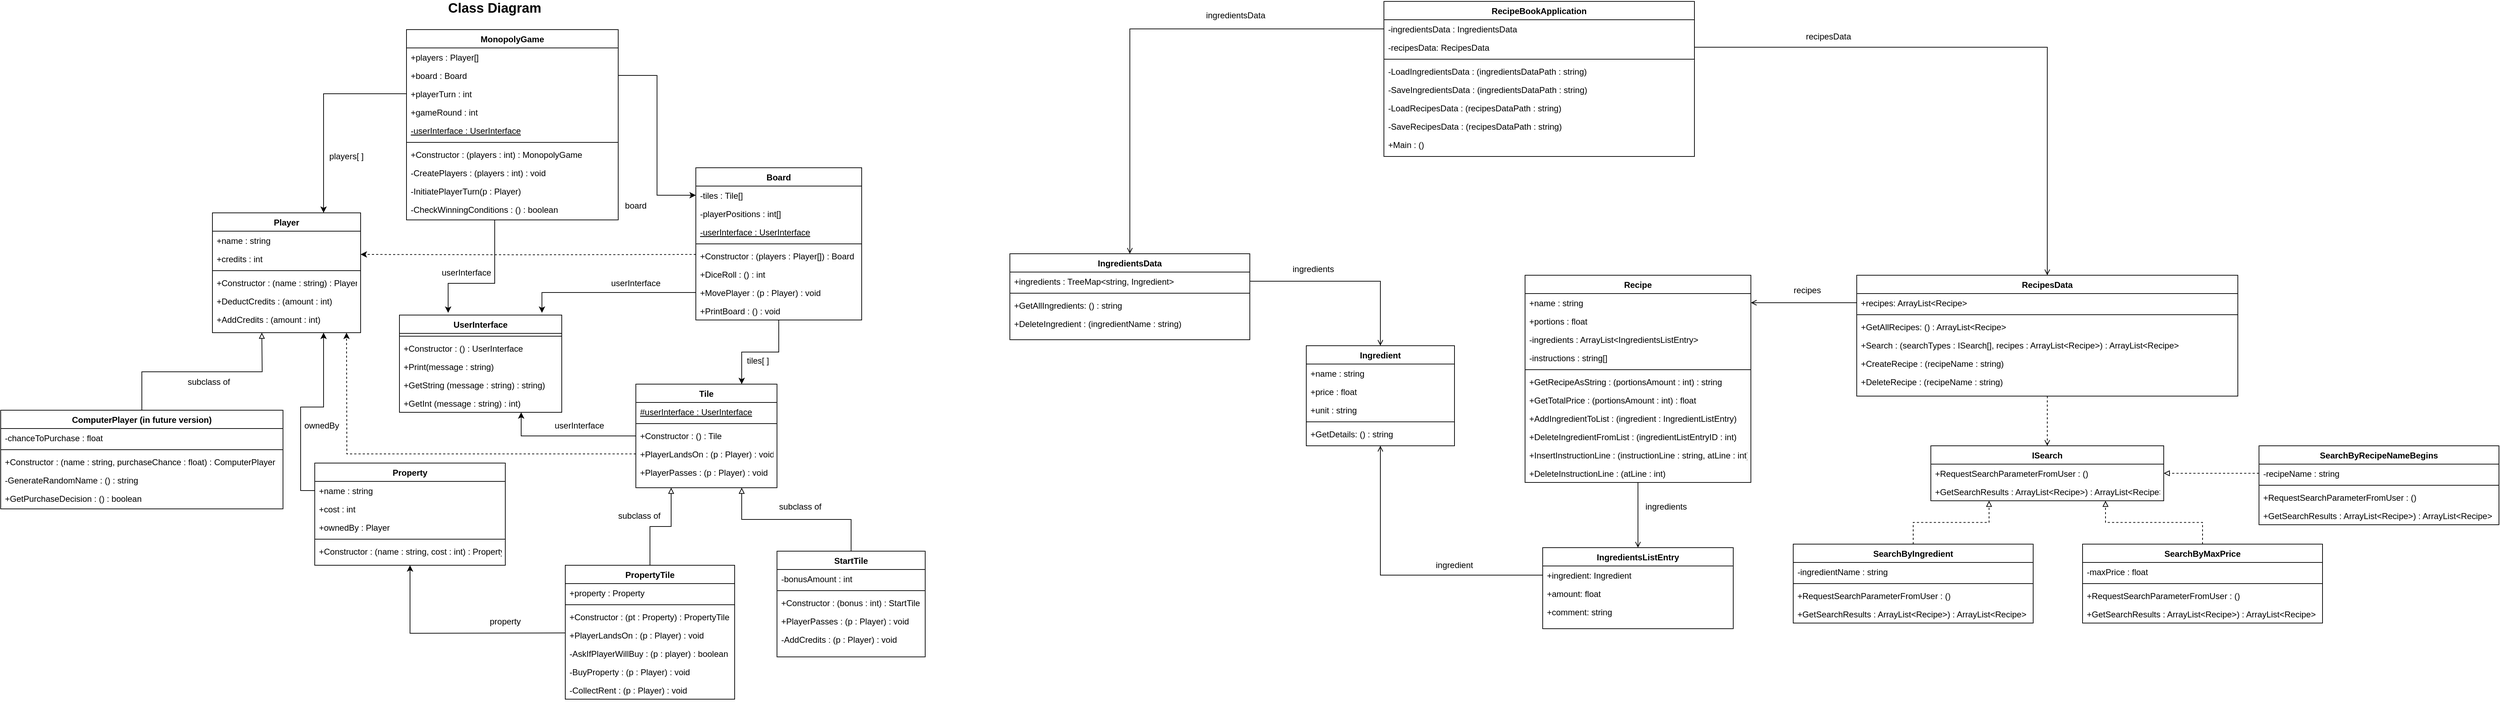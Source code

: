 <mxfile version="13.7.9" type="device"><diagram id="C5RBs43oDa-KdzZeNtuy" name="Page-1"><mxGraphModel dx="1673" dy="967" grid="1" gridSize="10" guides="1" tooltips="1" connect="1" arrows="1" fold="1" page="1" pageScale="1" pageWidth="827" pageHeight="1169" math="0" shadow="0"><root><mxCell id="WIyWlLk6GJQsqaUBKTNV-0"/><mxCell id="WIyWlLk6GJQsqaUBKTNV-1" parent="WIyWlLk6GJQsqaUBKTNV-0"/><mxCell id="QnChf_az9vpmHC_siIS5-68" style="edgeStyle=orthogonalEdgeStyle;rounded=0;orthogonalLoop=1;jettySize=auto;html=1;exitX=0.5;exitY=0;exitDx=0;exitDy=0;entryX=0.25;entryY=1;entryDx=0;entryDy=0;endArrow=block;endFill=0;" parent="WIyWlLk6GJQsqaUBKTNV-1" source="QnChf_az9vpmHC_siIS5-34" target="QnChf_az9vpmHC_siIS5-22" edge="1"><mxGeometry relative="1" as="geometry"/></mxCell><mxCell id="QnChf_az9vpmHC_siIS5-69" style="edgeStyle=orthogonalEdgeStyle;rounded=0;orthogonalLoop=1;jettySize=auto;html=1;exitX=0.5;exitY=0;exitDx=0;exitDy=0;entryX=0.75;entryY=1;entryDx=0;entryDy=0;endArrow=block;endFill=0;" parent="WIyWlLk6GJQsqaUBKTNV-1" source="QnChf_az9vpmHC_siIS5-28" target="QnChf_az9vpmHC_siIS5-22" edge="1"><mxGeometry relative="1" as="geometry"/></mxCell><mxCell id="QnChf_az9vpmHC_siIS5-62" style="edgeStyle=orthogonalEdgeStyle;rounded=0;orthogonalLoop=1;jettySize=auto;html=1;entryX=0.5;entryY=1;entryDx=0;entryDy=0;" parent="WIyWlLk6GJQsqaUBKTNV-1" target="QnChf_az9vpmHC_siIS5-54" edge="1"><mxGeometry relative="1" as="geometry"><mxPoint x="930" y="662" as="targetPoint"/><mxPoint x="970" y="956" as="sourcePoint"/></mxGeometry></mxCell><mxCell id="QnChf_az9vpmHC_siIS5-65" style="edgeStyle=orthogonalEdgeStyle;rounded=0;orthogonalLoop=1;jettySize=auto;html=1;exitX=1;exitY=0.5;exitDx=0;exitDy=0;entryX=0;entryY=0.5;entryDx=0;entryDy=0;" parent="WIyWlLk6GJQsqaUBKTNV-1" source="QnChf_az9vpmHC_siIS5-6" target="QnChf_az9vpmHC_siIS5-17" edge="1"><mxGeometry relative="1" as="geometry"/></mxCell><mxCell id="QnChf_az9vpmHC_siIS5-76" value="tiles[ ]" style="text;html=1;strokeColor=none;fillColor=none;align=center;verticalAlign=middle;whiteSpace=wrap;rounded=0;" parent="WIyWlLk6GJQsqaUBKTNV-1" vertex="1"><mxGeometry x="1222.5" y="560" width="40" height="20" as="geometry"/></mxCell><mxCell id="QnChf_az9vpmHC_siIS5-77" value="subclass of" style="text;html=1;strokeColor=none;fillColor=none;align=center;verticalAlign=middle;whiteSpace=wrap;rounded=0;" parent="WIyWlLk6GJQsqaUBKTNV-1" vertex="1"><mxGeometry x="1040" y="780" width="70" height="20" as="geometry"/></mxCell><mxCell id="QnChf_az9vpmHC_siIS5-78" value="subclass of" style="text;html=1;strokeColor=none;fillColor=none;align=center;verticalAlign=middle;whiteSpace=wrap;rounded=0;" parent="WIyWlLk6GJQsqaUBKTNV-1" vertex="1"><mxGeometry x="1262.5" y="767" width="80" height="20" as="geometry"/></mxCell><mxCell id="QnChf_az9vpmHC_siIS5-85" style="edgeStyle=orthogonalEdgeStyle;rounded=0;orthogonalLoop=1;jettySize=auto;html=1;exitX=0;exitY=0.5;exitDx=0;exitDy=0;entryX=0.75;entryY=1;entryDx=0;entryDy=0;" parent="WIyWlLk6GJQsqaUBKTNV-1" source="QnChf_az9vpmHC_siIS5-55" target="QnChf_az9vpmHC_siIS5-46" edge="1"><mxGeometry relative="1" as="geometry"/></mxCell><mxCell id="QnChf_az9vpmHC_siIS5-108" style="edgeStyle=orthogonalEdgeStyle;rounded=0;orthogonalLoop=1;jettySize=auto;html=1;exitX=0.5;exitY=1;exitDx=0;exitDy=0;entryX=0.3;entryY=-0.023;entryDx=0;entryDy=0;entryPerimeter=0;" parent="WIyWlLk6GJQsqaUBKTNV-1" source="QnChf_az9vpmHC_siIS5-4" target="QnChf_az9vpmHC_siIS5-94" edge="1"><mxGeometry relative="1" as="geometry"><Array as="points"><mxPoint x="870" y="460"/><mxPoint x="804" y="460"/></Array></mxGeometry></mxCell><mxCell id="QnChf_az9vpmHC_siIS5-103" style="edgeStyle=orthogonalEdgeStyle;rounded=0;orthogonalLoop=1;jettySize=auto;html=1;exitX=0;exitY=0.5;exitDx=0;exitDy=0;entryX=0.75;entryY=1;entryDx=0;entryDy=0;" parent="WIyWlLk6GJQsqaUBKTNV-1" source="QnChf_az9vpmHC_siIS5-22" target="QnChf_az9vpmHC_siIS5-94" edge="1"><mxGeometry relative="1" as="geometry"/></mxCell><mxCell id="QnChf_az9vpmHC_siIS5-88" value="userInterface" style="text;html=1;strokeColor=none;fillColor=none;align=center;verticalAlign=middle;whiteSpace=wrap;rounded=0;" parent="WIyWlLk6GJQsqaUBKTNV-1" vertex="1"><mxGeometry x="1050" y="450" width="40" height="20" as="geometry"/></mxCell><mxCell id="QnChf_az9vpmHC_siIS5-91" value="ownedBy" style="text;html=1;strokeColor=none;fillColor=none;align=center;verticalAlign=middle;whiteSpace=wrap;rounded=0;" parent="WIyWlLk6GJQsqaUBKTNV-1" vertex="1"><mxGeometry x="605" y="652" width="40" height="20" as="geometry"/></mxCell><mxCell id="QnChf_az9vpmHC_siIS5-92" value="property" style="text;html=1;strokeColor=none;fillColor=none;align=center;verticalAlign=middle;whiteSpace=wrap;rounded=0;" parent="WIyWlLk6GJQsqaUBKTNV-1" vertex="1"><mxGeometry x="865" y="930" width="40" height="20" as="geometry"/></mxCell><mxCell id="QnChf_az9vpmHC_siIS5-93" value="players[ ]" style="text;html=1;strokeColor=none;fillColor=none;align=center;verticalAlign=middle;whiteSpace=wrap;rounded=0;" parent="WIyWlLk6GJQsqaUBKTNV-1" vertex="1"><mxGeometry x="630" y="270" width="60" height="20" as="geometry"/></mxCell><mxCell id="QnChf_az9vpmHC_siIS5-106" value="userInterface" style="text;html=1;strokeColor=none;fillColor=none;align=center;verticalAlign=middle;whiteSpace=wrap;rounded=0;" parent="WIyWlLk6GJQsqaUBKTNV-1" vertex="1"><mxGeometry x="970" y="652" width="40" height="20" as="geometry"/></mxCell><mxCell id="QnChf_az9vpmHC_siIS5-107" value="userInterface" style="text;html=1;strokeColor=none;fillColor=none;align=center;verticalAlign=middle;whiteSpace=wrap;rounded=0;" parent="WIyWlLk6GJQsqaUBKTNV-1" vertex="1"><mxGeometry x="810" y="435" width="40" height="20" as="geometry"/></mxCell><mxCell id="QnChf_az9vpmHC_siIS5-117" value="subclass of" style="text;html=1;strokeColor=none;fillColor=none;align=center;verticalAlign=middle;whiteSpace=wrap;rounded=0;" parent="WIyWlLk6GJQsqaUBKTNV-1" vertex="1"><mxGeometry x="430" y="590" width="70" height="20" as="geometry"/></mxCell><mxCell id="BMfl9RkAWKBQtFYuNV7D-5" style="edgeStyle=orthogonalEdgeStyle;rounded=0;orthogonalLoop=1;jettySize=auto;html=1;entryX=0.75;entryY=0;entryDx=0;entryDy=0;" parent="WIyWlLk6GJQsqaUBKTNV-1" source="QnChf_az9vpmHC_siIS5-16" target="QnChf_az9vpmHC_siIS5-22" edge="1"><mxGeometry relative="1" as="geometry"/></mxCell><mxCell id="QnChf_az9vpmHC_siIS5-94" value="UserInterface" style="swimlane;fontStyle=1;align=center;verticalAlign=top;childLayout=stackLayout;horizontal=1;startSize=26;horizontalStack=0;resizeParent=1;resizeLast=0;collapsible=1;marginBottom=0;rounded=0;shadow=0;strokeWidth=1;" parent="WIyWlLk6GJQsqaUBKTNV-1" vertex="1"><mxGeometry x="735" y="505" width="230" height="138" as="geometry"><mxRectangle x="230" y="140" width="160" height="26" as="alternateBounds"/></mxGeometry></mxCell><mxCell id="QnChf_az9vpmHC_siIS5-97" value="" style="line;html=1;strokeWidth=1;align=left;verticalAlign=middle;spacingTop=-1;spacingLeft=3;spacingRight=3;rotatable=0;labelPosition=right;points=[];portConstraint=eastwest;" parent="QnChf_az9vpmHC_siIS5-94" vertex="1"><mxGeometry y="26" width="230" height="8" as="geometry"/></mxCell><mxCell id="BMfl9RkAWKBQtFYuNV7D-14" value="+Constructor : () : UserInterface" style="text;align=left;verticalAlign=top;spacingLeft=4;spacingRight=4;overflow=hidden;rotatable=0;points=[[0,0.5],[1,0.5]];portConstraint=eastwest;rounded=0;shadow=0;html=0;" parent="QnChf_az9vpmHC_siIS5-94" vertex="1"><mxGeometry y="34" width="230" height="26" as="geometry"/></mxCell><mxCell id="QnChf_az9vpmHC_siIS5-98" value="+Print(message : string)" style="text;align=left;verticalAlign=top;spacingLeft=4;spacingRight=4;overflow=hidden;rotatable=0;points=[[0,0.5],[1,0.5]];portConstraint=eastwest;rounded=0;shadow=0;html=0;" parent="QnChf_az9vpmHC_siIS5-94" vertex="1"><mxGeometry y="60" width="230" height="26" as="geometry"/></mxCell><mxCell id="QnChf_az9vpmHC_siIS5-99" value="+GetString (message : string) : string)" style="text;align=left;verticalAlign=top;spacingLeft=4;spacingRight=4;overflow=hidden;rotatable=0;points=[[0,0.5],[1,0.5]];portConstraint=eastwest;rounded=0;shadow=0;html=0;" parent="QnChf_az9vpmHC_siIS5-94" vertex="1"><mxGeometry y="86" width="230" height="26" as="geometry"/></mxCell><mxCell id="BMfl9RkAWKBQtFYuNV7D-4" value="+GetInt (message : string) : int)" style="text;align=left;verticalAlign=top;spacingLeft=4;spacingRight=4;overflow=hidden;rotatable=0;points=[[0,0.5],[1,0.5]];portConstraint=eastwest;rounded=0;shadow=0;html=0;" parent="QnChf_az9vpmHC_siIS5-94" vertex="1"><mxGeometry y="112" width="230" height="26" as="geometry"/></mxCell><mxCell id="QnChf_az9vpmHC_siIS5-22" value="Tile" style="swimlane;fontStyle=1;align=center;verticalAlign=top;childLayout=stackLayout;horizontal=1;startSize=26;horizontalStack=0;resizeParent=1;resizeLast=0;collapsible=1;marginBottom=0;rounded=0;shadow=0;strokeWidth=1;" parent="WIyWlLk6GJQsqaUBKTNV-1" vertex="1"><mxGeometry x="1070" y="603" width="200" height="147" as="geometry"><mxRectangle x="230" y="140" width="160" height="26" as="alternateBounds"/></mxGeometry></mxCell><mxCell id="QnChf_az9vpmHC_siIS5-110" value="#userInterface : UserInterface" style="text;align=left;verticalAlign=top;spacingLeft=4;spacingRight=4;overflow=hidden;rotatable=0;points=[[0,0.5],[1,0.5]];portConstraint=eastwest;rounded=0;shadow=0;html=0;fontStyle=4" parent="QnChf_az9vpmHC_siIS5-22" vertex="1"><mxGeometry y="26" width="200" height="26" as="geometry"/></mxCell><mxCell id="QnChf_az9vpmHC_siIS5-26" value="" style="line;html=1;strokeWidth=1;align=left;verticalAlign=middle;spacingTop=-1;spacingLeft=3;spacingRight=3;rotatable=0;labelPosition=right;points=[];portConstraint=eastwest;" parent="QnChf_az9vpmHC_siIS5-22" vertex="1"><mxGeometry y="52" width="200" height="8" as="geometry"/></mxCell><mxCell id="BMfl9RkAWKBQtFYuNV7D-9" value="+Constructor : () : Tile" style="text;align=left;verticalAlign=top;spacingLeft=4;spacingRight=4;overflow=hidden;rotatable=0;points=[[0,0.5],[1,0.5]];portConstraint=eastwest;rounded=0;shadow=0;html=0;" parent="QnChf_az9vpmHC_siIS5-22" vertex="1"><mxGeometry y="60" width="200" height="26" as="geometry"/></mxCell><mxCell id="QnChf_az9vpmHC_siIS5-144" value="+PlayerLandsOn : (p : Player) : void" style="text;align=left;verticalAlign=top;spacingLeft=4;spacingRight=4;overflow=hidden;rotatable=0;points=[[0,0.5],[1,0.5]];portConstraint=eastwest;" parent="QnChf_az9vpmHC_siIS5-22" vertex="1"><mxGeometry y="86" width="200" height="26" as="geometry"/></mxCell><mxCell id="QnChf_az9vpmHC_siIS5-162" value="+PlayerPasses : (p : Player) : void" style="text;align=left;verticalAlign=top;spacingLeft=4;spacingRight=4;overflow=hidden;rotatable=0;points=[[0,0.5],[1,0.5]];portConstraint=eastwest;" parent="QnChf_az9vpmHC_siIS5-22" vertex="1"><mxGeometry y="112" width="200" height="26" as="geometry"/></mxCell><mxCell id="4W70TEGGlv5s21N3LZeL-0" style="edgeStyle=orthogonalEdgeStyle;rounded=0;orthogonalLoop=1;jettySize=auto;html=1;exitX=0.5;exitY=0;exitDx=0;exitDy=0;endArrow=block;endFill=0;" parent="WIyWlLk6GJQsqaUBKTNV-1" source="QnChf_az9vpmHC_siIS5-112" edge="1"><mxGeometry relative="1" as="geometry"><mxPoint x="540" y="530" as="targetPoint"/></mxGeometry></mxCell><mxCell id="QnChf_az9vpmHC_siIS5-54" value="Property" style="swimlane;fontStyle=1;align=center;verticalAlign=top;childLayout=stackLayout;horizontal=1;startSize=26;horizontalStack=0;resizeParent=1;resizeLast=0;collapsible=1;marginBottom=0;rounded=0;shadow=0;strokeWidth=1;" parent="WIyWlLk6GJQsqaUBKTNV-1" vertex="1"><mxGeometry x="615" y="715" width="270" height="145" as="geometry"><mxRectangle x="230" y="140" width="160" height="26" as="alternateBounds"/></mxGeometry></mxCell><mxCell id="QnChf_az9vpmHC_siIS5-55" value="+name : string" style="text;align=left;verticalAlign=top;spacingLeft=4;spacingRight=4;overflow=hidden;rotatable=0;points=[[0,0.5],[1,0.5]];portConstraint=eastwest;" parent="QnChf_az9vpmHC_siIS5-54" vertex="1"><mxGeometry y="26" width="270" height="26" as="geometry"/></mxCell><mxCell id="QnChf_az9vpmHC_siIS5-56" value="+cost : int" style="text;align=left;verticalAlign=top;spacingLeft=4;spacingRight=4;overflow=hidden;rotatable=0;points=[[0,0.5],[1,0.5]];portConstraint=eastwest;rounded=0;shadow=0;html=0;" parent="QnChf_az9vpmHC_siIS5-54" vertex="1"><mxGeometry y="52" width="270" height="26" as="geometry"/></mxCell><mxCell id="QnChf_az9vpmHC_siIS5-84" value="+ownedBy : Player" style="text;align=left;verticalAlign=top;spacingLeft=4;spacingRight=4;overflow=hidden;rotatable=0;points=[[0,0.5],[1,0.5]];portConstraint=eastwest;rounded=0;shadow=0;html=0;" parent="QnChf_az9vpmHC_siIS5-54" vertex="1"><mxGeometry y="78" width="270" height="26" as="geometry"/></mxCell><mxCell id="QnChf_az9vpmHC_siIS5-58" value="" style="line;html=1;strokeWidth=1;align=left;verticalAlign=middle;spacingTop=-1;spacingLeft=3;spacingRight=3;rotatable=0;labelPosition=right;points=[];portConstraint=eastwest;" parent="QnChf_az9vpmHC_siIS5-54" vertex="1"><mxGeometry y="104" width="270" height="8" as="geometry"/></mxCell><mxCell id="BMfl9RkAWKBQtFYuNV7D-6" value="+Constructor : (name : string, cost : int) : Property" style="text;align=left;verticalAlign=top;spacingLeft=4;spacingRight=4;overflow=hidden;rotatable=0;points=[[0,0.5],[1,0.5]];portConstraint=eastwest;rounded=0;shadow=0;html=0;" parent="QnChf_az9vpmHC_siIS5-54" vertex="1"><mxGeometry y="112" width="270" height="26" as="geometry"/></mxCell><mxCell id="QnChf_az9vpmHC_siIS5-28" value="StartTile" style="swimlane;fontStyle=1;align=center;verticalAlign=top;childLayout=stackLayout;horizontal=1;startSize=26;horizontalStack=0;resizeParent=1;resizeLast=0;collapsible=1;marginBottom=0;rounded=0;shadow=0;strokeWidth=1;" parent="WIyWlLk6GJQsqaUBKTNV-1" vertex="1"><mxGeometry x="1270" y="840" width="210" height="150" as="geometry"><mxRectangle x="230" y="140" width="160" height="26" as="alternateBounds"/></mxGeometry></mxCell><mxCell id="QnChf_az9vpmHC_siIS5-31" value="-bonusAmount : int" style="text;align=left;verticalAlign=top;spacingLeft=4;spacingRight=4;overflow=hidden;rotatable=0;points=[[0,0.5],[1,0.5]];portConstraint=eastwest;rounded=0;shadow=0;html=0;" parent="QnChf_az9vpmHC_siIS5-28" vertex="1"><mxGeometry y="26" width="210" height="26" as="geometry"/></mxCell><mxCell id="QnChf_az9vpmHC_siIS5-32" value="" style="line;html=1;strokeWidth=1;align=left;verticalAlign=middle;spacingTop=-1;spacingLeft=3;spacingRight=3;rotatable=0;labelPosition=right;points=[];portConstraint=eastwest;" parent="QnChf_az9vpmHC_siIS5-28" vertex="1"><mxGeometry y="52" width="210" height="8" as="geometry"/></mxCell><mxCell id="BMfl9RkAWKBQtFYuNV7D-10" value="+Constructor : (bonus : int) : StartTile" style="text;align=left;verticalAlign=top;spacingLeft=4;spacingRight=4;overflow=hidden;rotatable=0;points=[[0,0.5],[1,0.5]];portConstraint=eastwest;rounded=0;shadow=0;html=0;" parent="QnChf_az9vpmHC_siIS5-28" vertex="1"><mxGeometry y="60" width="210" height="26" as="geometry"/></mxCell><mxCell id="QnChf_az9vpmHC_siIS5-145" value="+PlayerPasses : (p : Player) : void" style="text;align=left;verticalAlign=top;spacingLeft=4;spacingRight=4;overflow=hidden;rotatable=0;points=[[0,0.5],[1,0.5]];portConstraint=eastwest;" parent="QnChf_az9vpmHC_siIS5-28" vertex="1"><mxGeometry y="86" width="210" height="26" as="geometry"/></mxCell><mxCell id="QnChf_az9vpmHC_siIS5-33" value="-AddCredits : (p : Player) : void" style="text;align=left;verticalAlign=top;spacingLeft=4;spacingRight=4;overflow=hidden;rotatable=0;points=[[0,0.5],[1,0.5]];portConstraint=eastwest;" parent="QnChf_az9vpmHC_siIS5-28" vertex="1"><mxGeometry y="112" width="210" height="26" as="geometry"/></mxCell><mxCell id="QnChf_az9vpmHC_siIS5-34" value="PropertyTile" style="swimlane;fontStyle=1;align=center;verticalAlign=top;childLayout=stackLayout;horizontal=1;startSize=26;horizontalStack=0;resizeParent=1;resizeLast=0;collapsible=1;marginBottom=0;rounded=0;shadow=0;strokeWidth=1;" parent="WIyWlLk6GJQsqaUBKTNV-1" vertex="1"><mxGeometry x="970" y="860" width="240" height="190" as="geometry"><mxRectangle x="230" y="140" width="160" height="26" as="alternateBounds"/></mxGeometry></mxCell><mxCell id="QnChf_az9vpmHC_siIS5-35" value="+property : Property" style="text;align=left;verticalAlign=top;spacingLeft=4;spacingRight=4;overflow=hidden;rotatable=0;points=[[0,0.5],[1,0.5]];portConstraint=eastwest;" parent="QnChf_az9vpmHC_siIS5-34" vertex="1"><mxGeometry y="26" width="240" height="26" as="geometry"/></mxCell><mxCell id="QnChf_az9vpmHC_siIS5-38" value="" style="line;html=1;strokeWidth=1;align=left;verticalAlign=middle;spacingTop=-1;spacingLeft=3;spacingRight=3;rotatable=0;labelPosition=right;points=[];portConstraint=eastwest;" parent="QnChf_az9vpmHC_siIS5-34" vertex="1"><mxGeometry y="52" width="240" height="8" as="geometry"/></mxCell><mxCell id="BMfl9RkAWKBQtFYuNV7D-11" value="+Constructor : (pt : Property) : PropertyTile" style="text;align=left;verticalAlign=top;spacingLeft=4;spacingRight=4;overflow=hidden;rotatable=0;points=[[0,0.5],[1,0.5]];portConstraint=eastwest;rounded=0;shadow=0;html=0;" parent="QnChf_az9vpmHC_siIS5-34" vertex="1"><mxGeometry y="60" width="240" height="26" as="geometry"/></mxCell><mxCell id="QnChf_az9vpmHC_siIS5-146" value="+PlayerLandsOn : (p : Player) : void" style="text;align=left;verticalAlign=top;spacingLeft=4;spacingRight=4;overflow=hidden;rotatable=0;points=[[0,0.5],[1,0.5]];portConstraint=eastwest;" parent="QnChf_az9vpmHC_siIS5-34" vertex="1"><mxGeometry y="86" width="240" height="26" as="geometry"/></mxCell><mxCell id="QnChf_az9vpmHC_siIS5-39" value="-AskIfPlayerWillBuy : (p : player) : boolean" style="text;align=left;verticalAlign=top;spacingLeft=4;spacingRight=4;overflow=hidden;rotatable=0;points=[[0,0.5],[1,0.5]];portConstraint=eastwest;" parent="QnChf_az9vpmHC_siIS5-34" vertex="1"><mxGeometry y="112" width="240" height="26" as="geometry"/></mxCell><mxCell id="QnChf_az9vpmHC_siIS5-123" value="-BuyProperty : (p : Player) : void" style="text;align=left;verticalAlign=top;spacingLeft=4;spacingRight=4;overflow=hidden;rotatable=0;points=[[0,0.5],[1,0.5]];portConstraint=eastwest;" parent="QnChf_az9vpmHC_siIS5-34" vertex="1"><mxGeometry y="138" width="240" height="26" as="geometry"/></mxCell><mxCell id="QnChf_az9vpmHC_siIS5-60" value="-CollectRent : (p : Player) : void" style="text;align=left;verticalAlign=top;spacingLeft=4;spacingRight=4;overflow=hidden;rotatable=0;points=[[0,0.5],[1,0.5]];portConstraint=eastwest;" parent="QnChf_az9vpmHC_siIS5-34" vertex="1"><mxGeometry y="164" width="240" height="26" as="geometry"/></mxCell><mxCell id="QnChf_az9vpmHC_siIS5-16" value="Board" style="swimlane;fontStyle=1;align=center;verticalAlign=top;childLayout=stackLayout;horizontal=1;startSize=26;horizontalStack=0;resizeParent=1;resizeLast=0;collapsible=1;marginBottom=0;rounded=0;shadow=0;strokeWidth=1;" parent="WIyWlLk6GJQsqaUBKTNV-1" vertex="1"><mxGeometry x="1155" y="296" width="235" height="216" as="geometry"><mxRectangle x="230" y="140" width="160" height="26" as="alternateBounds"/></mxGeometry></mxCell><mxCell id="QnChf_az9vpmHC_siIS5-17" value="-tiles : Tile[]" style="text;align=left;verticalAlign=top;spacingLeft=4;spacingRight=4;overflow=hidden;rotatable=0;points=[[0,0.5],[1,0.5]];portConstraint=eastwest;" parent="QnChf_az9vpmHC_siIS5-16" vertex="1"><mxGeometry y="26" width="235" height="26" as="geometry"/></mxCell><mxCell id="QnChf_az9vpmHC_siIS5-111" value="-playerPositions : int[]" style="text;align=left;verticalAlign=top;spacingLeft=4;spacingRight=4;overflow=hidden;rotatable=0;points=[[0,0.5],[1,0.5]];portConstraint=eastwest;" parent="QnChf_az9vpmHC_siIS5-16" vertex="1"><mxGeometry y="52" width="235" height="26" as="geometry"/></mxCell><mxCell id="BMfl9RkAWKBQtFYuNV7D-16" value="-userInterface : UserInterface" style="text;align=left;verticalAlign=top;spacingLeft=4;spacingRight=4;overflow=hidden;rotatable=0;points=[[0,0.5],[1,0.5]];portConstraint=eastwest;fontStyle=4" parent="QnChf_az9vpmHC_siIS5-16" vertex="1"><mxGeometry y="78" width="235" height="26" as="geometry"/></mxCell><mxCell id="QnChf_az9vpmHC_siIS5-20" value="" style="line;html=1;strokeWidth=1;align=left;verticalAlign=middle;spacingTop=-1;spacingLeft=3;spacingRight=3;rotatable=0;labelPosition=right;points=[];portConstraint=eastwest;" parent="QnChf_az9vpmHC_siIS5-16" vertex="1"><mxGeometry y="104" width="235" height="8" as="geometry"/></mxCell><mxCell id="QnChf_az9vpmHC_siIS5-86" value="+Constructor : (players : Player[]) : Board" style="text;align=left;verticalAlign=top;spacingLeft=4;spacingRight=4;overflow=hidden;rotatable=0;points=[[0,0.5],[1,0.5]];portConstraint=eastwest;" parent="QnChf_az9vpmHC_siIS5-16" vertex="1"><mxGeometry y="112" width="235" height="26" as="geometry"/></mxCell><mxCell id="QnChf_az9vpmHC_siIS5-134" value="+DiceRoll : () : int" style="text;align=left;verticalAlign=top;spacingLeft=4;spacingRight=4;overflow=hidden;rotatable=0;points=[[0,0.5],[1,0.5]];portConstraint=eastwest;" parent="QnChf_az9vpmHC_siIS5-16" vertex="1"><mxGeometry y="138" width="235" height="26" as="geometry"/></mxCell><mxCell id="QnChf_az9vpmHC_siIS5-21" value="+MovePlayer : (p : Player) : void" style="text;align=left;verticalAlign=top;spacingLeft=4;spacingRight=4;overflow=hidden;rotatable=0;points=[[0,0.5],[1,0.5]];portConstraint=eastwest;" parent="QnChf_az9vpmHC_siIS5-16" vertex="1"><mxGeometry y="164" width="235" height="26" as="geometry"/></mxCell><mxCell id="KPZO3CH1BebAyZ0wt4Ls-0" value="+PrintBoard : () : void" style="text;align=left;verticalAlign=top;spacingLeft=4;spacingRight=4;overflow=hidden;rotatable=0;points=[[0,0.5],[1,0.5]];portConstraint=eastwest;" parent="QnChf_az9vpmHC_siIS5-16" vertex="1"><mxGeometry y="190" width="235" height="26" as="geometry"/></mxCell><mxCell id="QnChf_az9vpmHC_siIS5-46" value="Player" style="swimlane;fontStyle=1;align=center;verticalAlign=top;childLayout=stackLayout;horizontal=1;startSize=26;horizontalStack=0;resizeParent=1;resizeLast=0;collapsible=1;marginBottom=0;rounded=0;shadow=0;strokeWidth=1;" parent="WIyWlLk6GJQsqaUBKTNV-1" vertex="1"><mxGeometry x="470" y="360" width="210" height="170" as="geometry"><mxRectangle x="230" y="140" width="160" height="26" as="alternateBounds"/></mxGeometry></mxCell><mxCell id="QnChf_az9vpmHC_siIS5-72" value="+name : string" style="text;align=left;verticalAlign=top;spacingLeft=4;spacingRight=4;overflow=hidden;rotatable=0;points=[[0,0.5],[1,0.5]];portConstraint=eastwest;rounded=0;shadow=0;html=0;" parent="QnChf_az9vpmHC_siIS5-46" vertex="1"><mxGeometry y="26" width="210" height="26" as="geometry"/></mxCell><mxCell id="QnChf_az9vpmHC_siIS5-48" value="+credits : int" style="text;align=left;verticalAlign=top;spacingLeft=4;spacingRight=4;overflow=hidden;rotatable=0;points=[[0,0.5],[1,0.5]];portConstraint=eastwest;rounded=0;shadow=0;html=0;" parent="QnChf_az9vpmHC_siIS5-46" vertex="1"><mxGeometry y="52" width="210" height="26" as="geometry"/></mxCell><mxCell id="QnChf_az9vpmHC_siIS5-50" value="" style="line;html=1;strokeWidth=1;align=left;verticalAlign=middle;spacingTop=-1;spacingLeft=3;spacingRight=3;rotatable=0;labelPosition=right;points=[];portConstraint=eastwest;" parent="QnChf_az9vpmHC_siIS5-46" vertex="1"><mxGeometry y="78" width="210" height="8" as="geometry"/></mxCell><mxCell id="BMfl9RkAWKBQtFYuNV7D-3" value="+Constructor : (name : string) : Player" style="text;align=left;verticalAlign=top;spacingLeft=4;spacingRight=4;overflow=hidden;rotatable=0;points=[[0,0.5],[1,0.5]];portConstraint=eastwest;rounded=0;shadow=0;html=0;" parent="QnChf_az9vpmHC_siIS5-46" vertex="1"><mxGeometry y="86" width="210" height="26" as="geometry"/></mxCell><mxCell id="QnChf_az9vpmHC_siIS5-163" value="+DeductCredits : (amount : int)" style="text;align=left;verticalAlign=top;spacingLeft=4;spacingRight=4;overflow=hidden;rotatable=0;points=[[0,0.5],[1,0.5]];portConstraint=eastwest;rounded=0;shadow=0;html=0;" parent="QnChf_az9vpmHC_siIS5-46" vertex="1"><mxGeometry y="112" width="210" height="26" as="geometry"/></mxCell><mxCell id="BMfl9RkAWKBQtFYuNV7D-0" value="+AddCredits : (amount : int)" style="text;align=left;verticalAlign=top;spacingLeft=4;spacingRight=4;overflow=hidden;rotatable=0;points=[[0,0.5],[1,0.5]];portConstraint=eastwest;rounded=0;shadow=0;html=0;" parent="QnChf_az9vpmHC_siIS5-46" vertex="1"><mxGeometry y="138" width="210" height="26" as="geometry"/></mxCell><mxCell id="QnChf_az9vpmHC_siIS5-4" value="MonopolyGame" style="swimlane;fontStyle=1;align=center;verticalAlign=top;childLayout=stackLayout;horizontal=1;startSize=26;horizontalStack=0;resizeParent=1;resizeLast=0;collapsible=1;marginBottom=0;rounded=0;shadow=0;strokeWidth=1;" parent="WIyWlLk6GJQsqaUBKTNV-1" vertex="1"><mxGeometry x="745" y="100" width="300" height="270" as="geometry"><mxRectangle x="230" y="140" width="160" height="26" as="alternateBounds"/></mxGeometry></mxCell><mxCell id="QnChf_az9vpmHC_siIS5-5" value="+players : Player[]" style="text;align=left;verticalAlign=top;spacingLeft=4;spacingRight=4;overflow=hidden;rotatable=0;points=[[0,0.5],[1,0.5]];portConstraint=eastwest;" parent="QnChf_az9vpmHC_siIS5-4" vertex="1"><mxGeometry y="26" width="300" height="26" as="geometry"/></mxCell><mxCell id="QnChf_az9vpmHC_siIS5-6" value="+board : Board" style="text;align=left;verticalAlign=top;spacingLeft=4;spacingRight=4;overflow=hidden;rotatable=0;points=[[0,0.5],[1,0.5]];portConstraint=eastwest;rounded=0;shadow=0;html=0;" parent="QnChf_az9vpmHC_siIS5-4" vertex="1"><mxGeometry y="52" width="300" height="26" as="geometry"/></mxCell><mxCell id="QnChf_az9vpmHC_siIS5-52" value="+playerTurn : int" style="text;align=left;verticalAlign=top;spacingLeft=4;spacingRight=4;overflow=hidden;rotatable=0;points=[[0,0.5],[1,0.5]];portConstraint=eastwest;rounded=0;shadow=0;html=0;" parent="QnChf_az9vpmHC_siIS5-4" vertex="1"><mxGeometry y="78" width="300" height="26" as="geometry"/></mxCell><mxCell id="QnChf_az9vpmHC_siIS5-70" value="+gameRound : int" style="text;align=left;verticalAlign=top;spacingLeft=4;spacingRight=4;overflow=hidden;rotatable=0;points=[[0,0.5],[1,0.5]];portConstraint=eastwest;rounded=0;shadow=0;html=0;" parent="QnChf_az9vpmHC_siIS5-4" vertex="1"><mxGeometry y="104" width="300" height="26" as="geometry"/></mxCell><mxCell id="QnChf_az9vpmHC_siIS5-109" value="-userInterface : UserInterface" style="text;align=left;verticalAlign=top;spacingLeft=4;spacingRight=4;overflow=hidden;rotatable=0;points=[[0,0.5],[1,0.5]];portConstraint=eastwest;rounded=0;shadow=0;html=0;fontStyle=4" parent="QnChf_az9vpmHC_siIS5-4" vertex="1"><mxGeometry y="130" width="300" height="26" as="geometry"/></mxCell><mxCell id="QnChf_az9vpmHC_siIS5-8" value="" style="line;html=1;strokeWidth=1;align=left;verticalAlign=middle;spacingTop=-1;spacingLeft=3;spacingRight=3;rotatable=0;labelPosition=right;points=[];portConstraint=eastwest;" parent="QnChf_az9vpmHC_siIS5-4" vertex="1"><mxGeometry y="156" width="300" height="8" as="geometry"/></mxCell><mxCell id="QnChf_az9vpmHC_siIS5-73" value="+Constructor : (players : int) : MonopolyGame" style="text;align=left;verticalAlign=top;spacingLeft=4;spacingRight=4;overflow=hidden;rotatable=0;points=[[0,0.5],[1,0.5]];portConstraint=eastwest;rounded=0;shadow=0;html=0;" parent="QnChf_az9vpmHC_siIS5-4" vertex="1"><mxGeometry y="164" width="300" height="26" as="geometry"/></mxCell><mxCell id="BMfl9RkAWKBQtFYuNV7D-7" value="-CreatePlayers : (players : int) : void" style="text;align=left;verticalAlign=top;spacingLeft=4;spacingRight=4;overflow=hidden;rotatable=0;points=[[0,0.5],[1,0.5]];portConstraint=eastwest;rounded=0;shadow=0;html=0;" parent="QnChf_az9vpmHC_siIS5-4" vertex="1"><mxGeometry y="190" width="300" height="26" as="geometry"/></mxCell><mxCell id="QnChf_az9vpmHC_siIS5-53" value="-InitiatePlayerTurn(p : Player)" style="text;align=left;verticalAlign=top;spacingLeft=4;spacingRight=4;overflow=hidden;rotatable=0;points=[[0,0.5],[1,0.5]];portConstraint=eastwest;rounded=0;shadow=0;html=0;" parent="QnChf_az9vpmHC_siIS5-4" vertex="1"><mxGeometry y="216" width="300" height="26" as="geometry"/></mxCell><mxCell id="QnChf_az9vpmHC_siIS5-71" value="-CheckWinningConditions : () : boolean" style="text;align=left;verticalAlign=top;spacingLeft=4;spacingRight=4;overflow=hidden;rotatable=0;points=[[0,0.5],[1,0.5]];portConstraint=eastwest;rounded=0;shadow=0;html=0;" parent="QnChf_az9vpmHC_siIS5-4" vertex="1"><mxGeometry y="242" width="300" height="26" as="geometry"/></mxCell><mxCell id="QnChf_az9vpmHC_siIS5-157" style="edgeStyle=orthogonalEdgeStyle;rounded=0;orthogonalLoop=1;jettySize=auto;html=1;entryX=0.878;entryY=-0.023;entryDx=0;entryDy=0;fontSize=19;exitX=0;exitY=0.5;exitDx=0;exitDy=0;entryPerimeter=0;" parent="WIyWlLk6GJQsqaUBKTNV-1" source="QnChf_az9vpmHC_siIS5-21" target="QnChf_az9vpmHC_siIS5-94" edge="1"><mxGeometry relative="1" as="geometry"><mxPoint x="1140" y="410" as="sourcePoint"/></mxGeometry></mxCell><mxCell id="QnChf_az9vpmHC_siIS5-159" value="Class Diagram" style="text;html=1;strokeColor=none;fillColor=none;align=center;verticalAlign=middle;whiteSpace=wrap;rounded=0;fontSize=19;fontStyle=1" parent="WIyWlLk6GJQsqaUBKTNV-1" vertex="1"><mxGeometry x="795" y="60" width="150" height="20" as="geometry"/></mxCell><mxCell id="BMfl9RkAWKBQtFYuNV7D-2" style="edgeStyle=orthogonalEdgeStyle;rounded=0;orthogonalLoop=1;jettySize=auto;html=1;exitX=0;exitY=0.5;exitDx=0;exitDy=0;entryX=0.75;entryY=0;entryDx=0;entryDy=0;" parent="WIyWlLk6GJQsqaUBKTNV-1" source="QnChf_az9vpmHC_siIS5-52" target="QnChf_az9vpmHC_siIS5-46" edge="1"><mxGeometry relative="1" as="geometry"/></mxCell><mxCell id="BMfl9RkAWKBQtFYuNV7D-15" value="board" style="text;html=1;strokeColor=none;fillColor=none;align=center;verticalAlign=middle;whiteSpace=wrap;rounded=0;" parent="WIyWlLk6GJQsqaUBKTNV-1" vertex="1"><mxGeometry x="1050" y="340" width="40" height="20" as="geometry"/></mxCell><mxCell id="BMfl9RkAWKBQtFYuNV7D-17" style="edgeStyle=orthogonalEdgeStyle;rounded=0;orthogonalLoop=1;jettySize=auto;html=1;exitX=0;exitY=0.5;exitDx=0;exitDy=0;dashed=1;" parent="WIyWlLk6GJQsqaUBKTNV-1" source="QnChf_az9vpmHC_siIS5-144" edge="1"><mxGeometry relative="1" as="geometry"><mxPoint x="660" y="530" as="targetPoint"/></mxGeometry></mxCell><mxCell id="BMfl9RkAWKBQtFYuNV7D-18" style="edgeStyle=orthogonalEdgeStyle;rounded=0;orthogonalLoop=1;jettySize=auto;html=1;entryX=1;entryY=0.269;entryDx=0;entryDy=0;dashed=1;entryPerimeter=0;" parent="WIyWlLk6GJQsqaUBKTNV-1" target="QnChf_az9vpmHC_siIS5-48" edge="1"><mxGeometry relative="1" as="geometry"><mxPoint x="1155" y="419" as="sourcePoint"/></mxGeometry></mxCell><mxCell id="QnChf_az9vpmHC_siIS5-112" value="ComputerPlayer (in future version)" style="swimlane;fontStyle=1;align=center;verticalAlign=top;childLayout=stackLayout;horizontal=1;startSize=26;horizontalStack=0;resizeParent=1;resizeLast=0;collapsible=1;marginBottom=0;rounded=0;shadow=0;strokeWidth=1;" parent="WIyWlLk6GJQsqaUBKTNV-1" vertex="1"><mxGeometry x="170" y="640" width="400" height="140" as="geometry"><mxRectangle x="230" y="140" width="160" height="26" as="alternateBounds"/></mxGeometry></mxCell><mxCell id="QnChf_az9vpmHC_siIS5-118" value="-chanceToPurchase : float" style="text;align=left;verticalAlign=top;spacingLeft=4;spacingRight=4;overflow=hidden;rotatable=0;points=[[0,0.5],[1,0.5]];portConstraint=eastwest;rounded=0;shadow=0;html=0;" parent="QnChf_az9vpmHC_siIS5-112" vertex="1"><mxGeometry y="26" width="400" height="26" as="geometry"/></mxCell><mxCell id="QnChf_az9vpmHC_siIS5-115" value="" style="line;html=1;strokeWidth=1;align=left;verticalAlign=middle;spacingTop=-1;spacingLeft=3;spacingRight=3;rotatable=0;labelPosition=right;points=[];portConstraint=eastwest;" parent="QnChf_az9vpmHC_siIS5-112" vertex="1"><mxGeometry y="52" width="400" height="8" as="geometry"/></mxCell><mxCell id="BMfl9RkAWKBQtFYuNV7D-8" value="+Constructor : (name : string, purchaseChance : float) : ComputerPlayer" style="text;align=left;verticalAlign=top;spacingLeft=4;spacingRight=4;overflow=hidden;rotatable=0;points=[[0,0.5],[1,0.5]];portConstraint=eastwest;rounded=0;shadow=0;html=0;" parent="QnChf_az9vpmHC_siIS5-112" vertex="1"><mxGeometry y="60" width="400" height="26" as="geometry"/></mxCell><mxCell id="QnChf_az9vpmHC_siIS5-121" value="-GenerateRandomName : () : string" style="text;align=left;verticalAlign=top;spacingLeft=4;spacingRight=4;overflow=hidden;rotatable=0;points=[[0,0.5],[1,0.5]];portConstraint=eastwest;rounded=0;shadow=0;html=0;" parent="QnChf_az9vpmHC_siIS5-112" vertex="1"><mxGeometry y="86" width="400" height="26" as="geometry"/></mxCell><mxCell id="QnChf_az9vpmHC_siIS5-122" value="+GetPurchaseDecision : () : boolean" style="text;align=left;verticalAlign=top;spacingLeft=4;spacingRight=4;overflow=hidden;rotatable=0;points=[[0,0.5],[1,0.5]];portConstraint=eastwest;rounded=0;shadow=0;html=0;" parent="QnChf_az9vpmHC_siIS5-112" vertex="1"><mxGeometry y="112" width="400" height="26" as="geometry"/></mxCell><mxCell id="rEb_3e4cBhlZiOOhZE0I-47" style="edgeStyle=orthogonalEdgeStyle;rounded=0;orthogonalLoop=1;jettySize=auto;html=1;exitX=0;exitY=0.5;exitDx=0;exitDy=0;entryX=0.5;entryY=0;entryDx=0;entryDy=0;fontColor=#000000;endArrow=open;endFill=0;" edge="1" parent="WIyWlLk6GJQsqaUBKTNV-1" source="rEb_3e4cBhlZiOOhZE0I-1" target="rEb_3e4cBhlZiOOhZE0I-20"><mxGeometry relative="1" as="geometry"/></mxCell><mxCell id="rEb_3e4cBhlZiOOhZE0I-48" style="edgeStyle=orthogonalEdgeStyle;rounded=0;orthogonalLoop=1;jettySize=auto;html=1;exitX=1;exitY=0.5;exitDx=0;exitDy=0;entryX=0.5;entryY=0;entryDx=0;entryDy=0;fontColor=#000000;endArrow=open;endFill=0;" edge="1" parent="WIyWlLk6GJQsqaUBKTNV-1" source="rEb_3e4cBhlZiOOhZE0I-2" target="rEb_3e4cBhlZiOOhZE0I-28"><mxGeometry relative="1" as="geometry"/></mxCell><mxCell id="rEb_3e4cBhlZiOOhZE0I-20" value="IngredientsData" style="swimlane;fontStyle=1;align=center;verticalAlign=top;childLayout=stackLayout;horizontal=1;startSize=26;horizontalStack=0;resizeParent=1;resizeLast=0;collapsible=1;marginBottom=0;rounded=0;shadow=0;strokeWidth=1;" vertex="1" parent="WIyWlLk6GJQsqaUBKTNV-1"><mxGeometry x="1600" y="418" width="340" height="122" as="geometry"><mxRectangle x="230" y="140" width="160" height="26" as="alternateBounds"/></mxGeometry></mxCell><mxCell id="rEb_3e4cBhlZiOOhZE0I-21" value="+ingredients : TreeMap&lt;string, Ingredient&gt;" style="text;align=left;verticalAlign=top;spacingLeft=4;spacingRight=4;overflow=hidden;rotatable=0;points=[[0,0.5],[1,0.5]];portConstraint=eastwest;rounded=0;shadow=0;html=0;" vertex="1" parent="rEb_3e4cBhlZiOOhZE0I-20"><mxGeometry y="26" width="340" height="26" as="geometry"/></mxCell><mxCell id="rEb_3e4cBhlZiOOhZE0I-24" value="" style="line;html=1;strokeWidth=1;align=left;verticalAlign=middle;spacingTop=-1;spacingLeft=3;spacingRight=3;rotatable=0;labelPosition=right;points=[];portConstraint=eastwest;" vertex="1" parent="rEb_3e4cBhlZiOOhZE0I-20"><mxGeometry y="52" width="340" height="8" as="geometry"/></mxCell><mxCell id="rEb_3e4cBhlZiOOhZE0I-25" value="+GetAllIngredients: () : string" style="text;align=left;verticalAlign=top;spacingLeft=4;spacingRight=4;overflow=hidden;rotatable=0;points=[[0,0.5],[1,0.5]];portConstraint=eastwest;rounded=0;shadow=0;html=0;" vertex="1" parent="rEb_3e4cBhlZiOOhZE0I-20"><mxGeometry y="60" width="340" height="26" as="geometry"/></mxCell><mxCell id="rEb_3e4cBhlZiOOhZE0I-26" value="+DeleteIngredient : (ingredientName : string)" style="text;align=left;verticalAlign=top;spacingLeft=4;spacingRight=4;overflow=hidden;rotatable=0;points=[[0,0.5],[1,0.5]];portConstraint=eastwest;rounded=0;shadow=0;html=0;" vertex="1" parent="rEb_3e4cBhlZiOOhZE0I-20"><mxGeometry y="86" width="340" height="26" as="geometry"/></mxCell><mxCell id="rEb_3e4cBhlZiOOhZE0I-58" style="edgeStyle=orthogonalEdgeStyle;rounded=0;orthogonalLoop=1;jettySize=auto;html=1;exitX=0.5;exitY=1;exitDx=0;exitDy=0;fontColor=#000000;entryX=0.5;entryY=0;entryDx=0;entryDy=0;endArrow=open;endFill=0;" edge="1" parent="WIyWlLk6GJQsqaUBKTNV-1" source="rEb_3e4cBhlZiOOhZE0I-37" target="rEb_3e4cBhlZiOOhZE0I-50"><mxGeometry relative="1" as="geometry"><mxPoint x="2465.235" y="730.5" as="targetPoint"/></mxGeometry></mxCell><mxCell id="rEb_3e4cBhlZiOOhZE0I-59" style="edgeStyle=orthogonalEdgeStyle;rounded=0;orthogonalLoop=1;jettySize=auto;html=1;exitX=0;exitY=0.5;exitDx=0;exitDy=0;entryX=0.5;entryY=1;entryDx=0;entryDy=0;fontColor=#000000;endArrow=open;endFill=0;" edge="1" parent="WIyWlLk6GJQsqaUBKTNV-1" source="rEb_3e4cBhlZiOOhZE0I-51" target="rEb_3e4cBhlZiOOhZE0I-11"><mxGeometry relative="1" as="geometry"/></mxCell><mxCell id="rEb_3e4cBhlZiOOhZE0I-60" style="edgeStyle=orthogonalEdgeStyle;rounded=0;orthogonalLoop=1;jettySize=auto;html=1;exitX=0;exitY=0.5;exitDx=0;exitDy=0;entryX=1;entryY=0.5;entryDx=0;entryDy=0;fontColor=#000000;endArrow=open;endFill=0;" edge="1" parent="WIyWlLk6GJQsqaUBKTNV-1" source="rEb_3e4cBhlZiOOhZE0I-29" target="rEb_3e4cBhlZiOOhZE0I-38"><mxGeometry relative="1" as="geometry"/></mxCell><mxCell id="rEb_3e4cBhlZiOOhZE0I-0" value="RecipeBookApplication" style="swimlane;fontStyle=1;align=center;verticalAlign=top;childLayout=stackLayout;horizontal=1;startSize=26;horizontalStack=0;resizeParent=1;resizeLast=0;collapsible=1;marginBottom=0;rounded=0;shadow=0;strokeWidth=1;" vertex="1" parent="WIyWlLk6GJQsqaUBKTNV-1"><mxGeometry x="2130" y="60" width="440" height="220" as="geometry"><mxRectangle x="230" y="140" width="160" height="26" as="alternateBounds"/></mxGeometry></mxCell><mxCell id="rEb_3e4cBhlZiOOhZE0I-1" value="-ingredientsData : IngredientsData" style="text;align=left;verticalAlign=top;spacingLeft=4;spacingRight=4;overflow=hidden;rotatable=0;points=[[0,0.5],[1,0.5]];portConstraint=eastwest;" vertex="1" parent="rEb_3e4cBhlZiOOhZE0I-0"><mxGeometry y="26" width="440" height="26" as="geometry"/></mxCell><mxCell id="rEb_3e4cBhlZiOOhZE0I-2" value="-recipesData: RecipesData" style="text;align=left;verticalAlign=top;spacingLeft=4;spacingRight=4;overflow=hidden;rotatable=0;points=[[0,0.5],[1,0.5]];portConstraint=eastwest;rounded=0;shadow=0;html=0;" vertex="1" parent="rEb_3e4cBhlZiOOhZE0I-0"><mxGeometry y="52" width="440" height="26" as="geometry"/></mxCell><mxCell id="rEb_3e4cBhlZiOOhZE0I-6" value="" style="line;html=1;strokeWidth=1;align=left;verticalAlign=middle;spacingTop=-1;spacingLeft=3;spacingRight=3;rotatable=0;labelPosition=right;points=[];portConstraint=eastwest;" vertex="1" parent="rEb_3e4cBhlZiOOhZE0I-0"><mxGeometry y="78" width="440" height="8" as="geometry"/></mxCell><mxCell id="rEb_3e4cBhlZiOOhZE0I-7" value="-LoadIngredientsData : (ingredientsDataPath : string)" style="text;align=left;verticalAlign=top;spacingLeft=4;spacingRight=4;overflow=hidden;rotatable=0;points=[[0,0.5],[1,0.5]];portConstraint=eastwest;rounded=0;shadow=0;html=0;" vertex="1" parent="rEb_3e4cBhlZiOOhZE0I-0"><mxGeometry y="86" width="440" height="26" as="geometry"/></mxCell><mxCell id="rEb_3e4cBhlZiOOhZE0I-65" value="-SaveIngredientsData : (ingredientsDataPath : string)" style="text;align=left;verticalAlign=top;spacingLeft=4;spacingRight=4;overflow=hidden;rotatable=0;points=[[0,0.5],[1,0.5]];portConstraint=eastwest;rounded=0;shadow=0;html=0;" vertex="1" parent="rEb_3e4cBhlZiOOhZE0I-0"><mxGeometry y="112" width="440" height="26" as="geometry"/></mxCell><mxCell id="rEb_3e4cBhlZiOOhZE0I-8" value="-LoadRecipesData : (recipesDataPath : string)" style="text;align=left;verticalAlign=top;spacingLeft=4;spacingRight=4;overflow=hidden;rotatable=0;points=[[0,0.5],[1,0.5]];portConstraint=eastwest;rounded=0;shadow=0;html=0;" vertex="1" parent="rEb_3e4cBhlZiOOhZE0I-0"><mxGeometry y="138" width="440" height="26" as="geometry"/></mxCell><mxCell id="rEb_3e4cBhlZiOOhZE0I-10" value="-SaveRecipesData : (recipesDataPath : string)" style="text;align=left;verticalAlign=top;spacingLeft=4;spacingRight=4;overflow=hidden;rotatable=0;points=[[0,0.5],[1,0.5]];portConstraint=eastwest;rounded=0;shadow=0;html=0;" vertex="1" parent="rEb_3e4cBhlZiOOhZE0I-0"><mxGeometry y="164" width="440" height="26" as="geometry"/></mxCell><mxCell id="rEb_3e4cBhlZiOOhZE0I-67" value="+Main : ()" style="text;align=left;verticalAlign=top;spacingLeft=4;spacingRight=4;overflow=hidden;rotatable=0;points=[[0,0.5],[1,0.5]];portConstraint=eastwest;rounded=0;shadow=0;html=0;" vertex="1" parent="rEb_3e4cBhlZiOOhZE0I-0"><mxGeometry y="190" width="440" height="26" as="geometry"/></mxCell><mxCell id="rEb_3e4cBhlZiOOhZE0I-70" value="recipesData" style="text;html=1;strokeColor=none;fillColor=none;align=center;verticalAlign=middle;whiteSpace=wrap;rounded=0;fontColor=#000000;" vertex="1" parent="WIyWlLk6GJQsqaUBKTNV-1"><mxGeometry x="2740" y="100" width="40" height="20" as="geometry"/></mxCell><mxCell id="rEb_3e4cBhlZiOOhZE0I-71" value="ingredientsData" style="text;html=1;strokeColor=none;fillColor=none;align=center;verticalAlign=middle;whiteSpace=wrap;rounded=0;fontColor=#000000;" vertex="1" parent="WIyWlLk6GJQsqaUBKTNV-1"><mxGeometry x="1900" y="70" width="40" height="20" as="geometry"/></mxCell><mxCell id="rEb_3e4cBhlZiOOhZE0I-37" value="Recipe" style="swimlane;fontStyle=1;align=center;verticalAlign=top;childLayout=stackLayout;horizontal=1;startSize=26;horizontalStack=0;resizeParent=1;resizeLast=0;collapsible=1;marginBottom=0;rounded=0;shadow=0;strokeWidth=1;" vertex="1" parent="WIyWlLk6GJQsqaUBKTNV-1"><mxGeometry x="2330" y="448.5" width="320" height="294" as="geometry"><mxRectangle x="230" y="140" width="160" height="26" as="alternateBounds"/></mxGeometry></mxCell><mxCell id="rEb_3e4cBhlZiOOhZE0I-38" value="+name : string" style="text;align=left;verticalAlign=top;spacingLeft=4;spacingRight=4;overflow=hidden;rotatable=0;points=[[0,0.5],[1,0.5]];portConstraint=eastwest;rounded=0;shadow=0;html=0;" vertex="1" parent="rEb_3e4cBhlZiOOhZE0I-37"><mxGeometry y="26" width="320" height="26" as="geometry"/></mxCell><mxCell id="rEb_3e4cBhlZiOOhZE0I-39" value="+portions : float" style="text;align=left;verticalAlign=top;spacingLeft=4;spacingRight=4;overflow=hidden;rotatable=0;points=[[0,0.5],[1,0.5]];portConstraint=eastwest;rounded=0;shadow=0;html=0;" vertex="1" parent="rEb_3e4cBhlZiOOhZE0I-37"><mxGeometry y="52" width="320" height="26" as="geometry"/></mxCell><mxCell id="rEb_3e4cBhlZiOOhZE0I-49" value="-ingredients : ArrayList&lt;IngredientsListEntry&gt;" style="text;align=left;verticalAlign=top;spacingLeft=4;spacingRight=4;overflow=hidden;rotatable=0;points=[[0,0.5],[1,0.5]];portConstraint=eastwest;rounded=0;shadow=0;html=0;" vertex="1" parent="rEb_3e4cBhlZiOOhZE0I-37"><mxGeometry y="78" width="320" height="26" as="geometry"/></mxCell><mxCell id="rEb_3e4cBhlZiOOhZE0I-62" value="-instructions : string[]" style="text;align=left;verticalAlign=top;spacingLeft=4;spacingRight=4;overflow=hidden;rotatable=0;points=[[0,0.5],[1,0.5]];portConstraint=eastwest;rounded=0;shadow=0;html=0;" vertex="1" parent="rEb_3e4cBhlZiOOhZE0I-37"><mxGeometry y="104" width="320" height="26" as="geometry"/></mxCell><mxCell id="rEb_3e4cBhlZiOOhZE0I-41" value="" style="line;html=1;strokeWidth=1;align=left;verticalAlign=middle;spacingTop=-1;spacingLeft=3;spacingRight=3;rotatable=0;labelPosition=right;points=[];portConstraint=eastwest;fontColor=#FF0000;" vertex="1" parent="rEb_3e4cBhlZiOOhZE0I-37"><mxGeometry y="130" width="320" height="8" as="geometry"/></mxCell><mxCell id="rEb_3e4cBhlZiOOhZE0I-42" value="+GetRecipeAsString : (portionsAmount : int) : string" style="text;align=left;verticalAlign=top;spacingLeft=4;spacingRight=4;overflow=hidden;rotatable=0;points=[[0,0.5],[1,0.5]];portConstraint=eastwest;rounded=0;shadow=0;html=0;" vertex="1" parent="rEb_3e4cBhlZiOOhZE0I-37"><mxGeometry y="138" width="320" height="26" as="geometry"/></mxCell><mxCell id="rEb_3e4cBhlZiOOhZE0I-83" value="+GetTotalPrice : (portionsAmount : int) : float" style="text;align=left;verticalAlign=top;spacingLeft=4;spacingRight=4;overflow=hidden;rotatable=0;points=[[0,0.5],[1,0.5]];portConstraint=eastwest;rounded=0;shadow=0;html=0;" vertex="1" parent="rEb_3e4cBhlZiOOhZE0I-37"><mxGeometry y="164" width="320" height="26" as="geometry"/></mxCell><mxCell id="rEb_3e4cBhlZiOOhZE0I-77" value="+AddIngredientToList : (ingredient : IngredientListEntry)" style="text;align=left;verticalAlign=top;spacingLeft=4;spacingRight=4;overflow=hidden;rotatable=0;points=[[0,0.5],[1,0.5]];portConstraint=eastwest;rounded=0;shadow=0;html=0;" vertex="1" parent="rEb_3e4cBhlZiOOhZE0I-37"><mxGeometry y="190" width="320" height="26" as="geometry"/></mxCell><mxCell id="rEb_3e4cBhlZiOOhZE0I-78" value="+DeleteIngredientFromList : (ingredientListEntryID : int)" style="text;align=left;verticalAlign=top;spacingLeft=4;spacingRight=4;overflow=hidden;rotatable=0;points=[[0,0.5],[1,0.5]];portConstraint=eastwest;rounded=0;shadow=0;html=0;" vertex="1" parent="rEb_3e4cBhlZiOOhZE0I-37"><mxGeometry y="216" width="320" height="26" as="geometry"/></mxCell><mxCell id="rEb_3e4cBhlZiOOhZE0I-79" value="+InsertInstructionLine : (instructionLine : string, atLine : int)" style="text;align=left;verticalAlign=top;spacingLeft=4;spacingRight=4;overflow=hidden;rotatable=0;points=[[0,0.5],[1,0.5]];portConstraint=eastwest;rounded=0;shadow=0;html=0;" vertex="1" parent="rEb_3e4cBhlZiOOhZE0I-37"><mxGeometry y="242" width="320" height="26" as="geometry"/></mxCell><mxCell id="rEb_3e4cBhlZiOOhZE0I-80" value="+DeleteInstructionLine : (atLine : int)" style="text;align=left;verticalAlign=top;spacingLeft=4;spacingRight=4;overflow=hidden;rotatable=0;points=[[0,0.5],[1,0.5]];portConstraint=eastwest;rounded=0;shadow=0;html=0;" vertex="1" parent="rEb_3e4cBhlZiOOhZE0I-37"><mxGeometry y="268" width="320" height="26" as="geometry"/></mxCell><mxCell id="rEb_3e4cBhlZiOOhZE0I-72" style="edgeStyle=orthogonalEdgeStyle;rounded=0;orthogonalLoop=1;jettySize=auto;html=1;exitX=1;exitY=0.5;exitDx=0;exitDy=0;entryX=0.5;entryY=0;entryDx=0;entryDy=0;fontColor=#000000;endArrow=open;endFill=0;" edge="1" parent="WIyWlLk6GJQsqaUBKTNV-1" source="rEb_3e4cBhlZiOOhZE0I-21" target="rEb_3e4cBhlZiOOhZE0I-11"><mxGeometry relative="1" as="geometry"/></mxCell><mxCell id="rEb_3e4cBhlZiOOhZE0I-73" value="ingredients" style="text;html=1;strokeColor=none;fillColor=none;align=center;verticalAlign=middle;whiteSpace=wrap;rounded=0;fontColor=#000000;" vertex="1" parent="WIyWlLk6GJQsqaUBKTNV-1"><mxGeometry x="2010" y="430" width="40" height="20" as="geometry"/></mxCell><mxCell id="rEb_3e4cBhlZiOOhZE0I-74" value="ingredient" style="text;html=1;strokeColor=none;fillColor=none;align=center;verticalAlign=middle;whiteSpace=wrap;rounded=0;fontColor=#000000;" vertex="1" parent="WIyWlLk6GJQsqaUBKTNV-1"><mxGeometry x="2210" y="850" width="40" height="20" as="geometry"/></mxCell><mxCell id="rEb_3e4cBhlZiOOhZE0I-50" value="IngredientsListEntry" style="swimlane;fontStyle=1;align=center;verticalAlign=top;childLayout=stackLayout;horizontal=1;startSize=26;horizontalStack=0;resizeParent=1;resizeLast=0;collapsible=1;marginBottom=0;rounded=0;shadow=0;strokeWidth=1;" vertex="1" parent="WIyWlLk6GJQsqaUBKTNV-1"><mxGeometry x="2355" y="835" width="270" height="115" as="geometry"><mxRectangle x="230" y="140" width="160" height="26" as="alternateBounds"/></mxGeometry></mxCell><mxCell id="rEb_3e4cBhlZiOOhZE0I-51" value="+ingredient: Ingredient" style="text;align=left;verticalAlign=top;spacingLeft=4;spacingRight=4;overflow=hidden;rotatable=0;points=[[0,0.5],[1,0.5]];portConstraint=eastwest;rounded=0;shadow=0;html=0;" vertex="1" parent="rEb_3e4cBhlZiOOhZE0I-50"><mxGeometry y="26" width="270" height="26" as="geometry"/></mxCell><mxCell id="rEb_3e4cBhlZiOOhZE0I-52" value="+amount: float" style="text;align=left;verticalAlign=top;spacingLeft=4;spacingRight=4;overflow=hidden;rotatable=0;points=[[0,0.5],[1,0.5]];portConstraint=eastwest;rounded=0;shadow=0;html=0;" vertex="1" parent="rEb_3e4cBhlZiOOhZE0I-50"><mxGeometry y="52" width="270" height="26" as="geometry"/></mxCell><mxCell id="rEb_3e4cBhlZiOOhZE0I-53" value="+comment: string" style="text;align=left;verticalAlign=top;spacingLeft=4;spacingRight=4;overflow=hidden;rotatable=0;points=[[0,0.5],[1,0.5]];portConstraint=eastwest;rounded=0;shadow=0;html=0;" vertex="1" parent="rEb_3e4cBhlZiOOhZE0I-50"><mxGeometry y="78" width="270" height="26" as="geometry"/></mxCell><mxCell id="rEb_3e4cBhlZiOOhZE0I-88" style="edgeStyle=orthogonalEdgeStyle;rounded=0;orthogonalLoop=1;jettySize=auto;html=1;exitX=0.5;exitY=1;exitDx=0;exitDy=0;entryX=0.5;entryY=0;entryDx=0;entryDy=0;fontColor=#000000;dashed=1;endArrow=open;endFill=0;" edge="1" parent="WIyWlLk6GJQsqaUBKTNV-1" source="rEb_3e4cBhlZiOOhZE0I-28" target="rEb_3e4cBhlZiOOhZE0I-84"><mxGeometry relative="1" as="geometry"/></mxCell><mxCell id="rEb_3e4cBhlZiOOhZE0I-28" value="RecipesData" style="swimlane;fontStyle=1;align=center;verticalAlign=top;childLayout=stackLayout;horizontal=1;startSize=26;horizontalStack=0;resizeParent=1;resizeLast=0;collapsible=1;marginBottom=0;rounded=0;shadow=0;strokeWidth=1;" vertex="1" parent="WIyWlLk6GJQsqaUBKTNV-1"><mxGeometry x="2800" y="448.5" width="540" height="171.5" as="geometry"><mxRectangle x="230" y="140" width="160" height="26" as="alternateBounds"/></mxGeometry></mxCell><mxCell id="rEb_3e4cBhlZiOOhZE0I-29" value="+recipes: ArrayList&lt;Recipe&gt;" style="text;align=left;verticalAlign=top;spacingLeft=4;spacingRight=4;overflow=hidden;rotatable=0;points=[[0,0.5],[1,0.5]];portConstraint=eastwest;rounded=0;shadow=0;html=0;" vertex="1" parent="rEb_3e4cBhlZiOOhZE0I-28"><mxGeometry y="26" width="540" height="26" as="geometry"/></mxCell><mxCell id="rEb_3e4cBhlZiOOhZE0I-32" value="" style="line;html=1;strokeWidth=1;align=left;verticalAlign=middle;spacingTop=-1;spacingLeft=3;spacingRight=3;rotatable=0;labelPosition=right;points=[];portConstraint=eastwest;fontColor=#FF0000;" vertex="1" parent="rEb_3e4cBhlZiOOhZE0I-28"><mxGeometry y="52" width="540" height="8" as="geometry"/></mxCell><mxCell id="rEb_3e4cBhlZiOOhZE0I-33" value="+GetAllRecipes: () : ArrayList&lt;Recipe&gt;" style="text;align=left;verticalAlign=top;spacingLeft=4;spacingRight=4;overflow=hidden;rotatable=0;points=[[0,0.5],[1,0.5]];portConstraint=eastwest;rounded=0;shadow=0;html=0;" vertex="1" parent="rEb_3e4cBhlZiOOhZE0I-28"><mxGeometry y="60" width="540" height="26" as="geometry"/></mxCell><mxCell id="rEb_3e4cBhlZiOOhZE0I-34" value="+Search : (searchTypes : ISearch[], recipes : ArrayList&lt;Recipe&gt;) : ArrayList&lt;Recipe&gt;" style="text;align=left;verticalAlign=top;spacingLeft=4;spacingRight=4;overflow=hidden;rotatable=0;points=[[0,0.5],[1,0.5]];portConstraint=eastwest;rounded=0;shadow=0;html=0;" vertex="1" parent="rEb_3e4cBhlZiOOhZE0I-28"><mxGeometry y="86" width="540" height="26" as="geometry"/></mxCell><mxCell id="rEb_3e4cBhlZiOOhZE0I-36" value="+CreateRecipe : (recipeName : string)" style="text;align=left;verticalAlign=top;spacingLeft=4;spacingRight=4;overflow=hidden;rotatable=0;points=[[0,0.5],[1,0.5]];portConstraint=eastwest;rounded=0;shadow=0;html=0;" vertex="1" parent="rEb_3e4cBhlZiOOhZE0I-28"><mxGeometry y="112" width="540" height="26" as="geometry"/></mxCell><mxCell id="rEb_3e4cBhlZiOOhZE0I-64" value="+DeleteRecipe : (recipeName : string)" style="text;align=left;verticalAlign=top;spacingLeft=4;spacingRight=4;overflow=hidden;rotatable=0;points=[[0,0.5],[1,0.5]];portConstraint=eastwest;rounded=0;shadow=0;html=0;" vertex="1" parent="rEb_3e4cBhlZiOOhZE0I-28"><mxGeometry y="138" width="540" height="26" as="geometry"/></mxCell><mxCell id="rEb_3e4cBhlZiOOhZE0I-81" value="recipes" style="text;html=1;strokeColor=none;fillColor=none;align=center;verticalAlign=middle;whiteSpace=wrap;rounded=0;fontColor=#000000;" vertex="1" parent="WIyWlLk6GJQsqaUBKTNV-1"><mxGeometry x="2710" y="460" width="40" height="20" as="geometry"/></mxCell><mxCell id="rEb_3e4cBhlZiOOhZE0I-82" value="ingredients" style="text;html=1;strokeColor=none;fillColor=none;align=center;verticalAlign=middle;whiteSpace=wrap;rounded=0;fontColor=#000000;" vertex="1" parent="WIyWlLk6GJQsqaUBKTNV-1"><mxGeometry x="2510" y="767" width="40" height="20" as="geometry"/></mxCell><mxCell id="rEb_3e4cBhlZiOOhZE0I-11" value="Ingredient" style="swimlane;fontStyle=1;align=center;verticalAlign=top;childLayout=stackLayout;horizontal=1;startSize=26;horizontalStack=0;resizeParent=1;resizeLast=0;collapsible=1;marginBottom=0;rounded=0;shadow=0;strokeWidth=1;" vertex="1" parent="WIyWlLk6GJQsqaUBKTNV-1"><mxGeometry x="2020" y="548.5" width="210" height="142" as="geometry"><mxRectangle x="230" y="140" width="160" height="26" as="alternateBounds"/></mxGeometry></mxCell><mxCell id="rEb_3e4cBhlZiOOhZE0I-12" value="+name : string" style="text;align=left;verticalAlign=top;spacingLeft=4;spacingRight=4;overflow=hidden;rotatable=0;points=[[0,0.5],[1,0.5]];portConstraint=eastwest;rounded=0;shadow=0;html=0;" vertex="1" parent="rEb_3e4cBhlZiOOhZE0I-11"><mxGeometry y="26" width="210" height="26" as="geometry"/></mxCell><mxCell id="rEb_3e4cBhlZiOOhZE0I-13" value="+price : float" style="text;align=left;verticalAlign=top;spacingLeft=4;spacingRight=4;overflow=hidden;rotatable=0;points=[[0,0.5],[1,0.5]];portConstraint=eastwest;rounded=0;shadow=0;html=0;" vertex="1" parent="rEb_3e4cBhlZiOOhZE0I-11"><mxGeometry y="52" width="210" height="26" as="geometry"/></mxCell><mxCell id="rEb_3e4cBhlZiOOhZE0I-18" value="+unit : string" style="text;align=left;verticalAlign=top;spacingLeft=4;spacingRight=4;overflow=hidden;rotatable=0;points=[[0,0.5],[1,0.5]];portConstraint=eastwest;rounded=0;shadow=0;html=0;" vertex="1" parent="rEb_3e4cBhlZiOOhZE0I-11"><mxGeometry y="78" width="210" height="26" as="geometry"/></mxCell><mxCell id="rEb_3e4cBhlZiOOhZE0I-14" value="" style="line;html=1;strokeWidth=1;align=left;verticalAlign=middle;spacingTop=-1;spacingLeft=3;spacingRight=3;rotatable=0;labelPosition=right;points=[];portConstraint=eastwest;fontColor=#FF0000;" vertex="1" parent="rEb_3e4cBhlZiOOhZE0I-11"><mxGeometry y="104" width="210" height="8" as="geometry"/></mxCell><mxCell id="rEb_3e4cBhlZiOOhZE0I-17" value="+GetDetails: () : string" style="text;align=left;verticalAlign=top;spacingLeft=4;spacingRight=4;overflow=hidden;rotatable=0;points=[[0,0.5],[1,0.5]];portConstraint=eastwest;rounded=0;shadow=0;html=0;" vertex="1" parent="rEb_3e4cBhlZiOOhZE0I-11"><mxGeometry y="112" width="210" height="26" as="geometry"/></mxCell><mxCell id="rEb_3e4cBhlZiOOhZE0I-84" value="ISearch" style="swimlane;fontStyle=1;align=center;verticalAlign=top;childLayout=stackLayout;horizontal=1;startSize=26;horizontalStack=0;resizeParent=1;resizeLast=0;collapsible=1;marginBottom=0;rounded=0;shadow=0;strokeWidth=1;" vertex="1" parent="WIyWlLk6GJQsqaUBKTNV-1"><mxGeometry x="2905" y="690.5" width="330" height="78" as="geometry"><mxRectangle x="230" y="140" width="160" height="26" as="alternateBounds"/></mxGeometry></mxCell><mxCell id="rEb_3e4cBhlZiOOhZE0I-85" value="+RequestSearchParameterFromUser : ()" style="text;align=left;verticalAlign=top;spacingLeft=4;spacingRight=4;overflow=hidden;rotatable=0;points=[[0,0.5],[1,0.5]];portConstraint=eastwest;rounded=0;shadow=0;html=0;" vertex="1" parent="rEb_3e4cBhlZiOOhZE0I-84"><mxGeometry y="26" width="330" height="26" as="geometry"/></mxCell><mxCell id="rEb_3e4cBhlZiOOhZE0I-101" value="+GetSearchResults : ArrayList&lt;Recipe&gt;) : ArrayList&lt;Recipe&gt;" style="text;align=left;verticalAlign=top;spacingLeft=4;spacingRight=4;overflow=hidden;rotatable=0;points=[[0,0.5],[1,0.5]];portConstraint=eastwest;rounded=0;shadow=0;html=0;" vertex="1" parent="rEb_3e4cBhlZiOOhZE0I-84"><mxGeometry y="52" width="330" height="26" as="geometry"/></mxCell><mxCell id="rEb_3e4cBhlZiOOhZE0I-100" style="edgeStyle=orthogonalEdgeStyle;rounded=0;orthogonalLoop=1;jettySize=auto;html=1;exitX=0.5;exitY=0;exitDx=0;exitDy=0;entryX=0.75;entryY=1;entryDx=0;entryDy=0;dashed=1;endArrow=block;endFill=0;fontColor=#000000;" edge="1" parent="WIyWlLk6GJQsqaUBKTNV-1" source="rEb_3e4cBhlZiOOhZE0I-94" target="rEb_3e4cBhlZiOOhZE0I-84"><mxGeometry relative="1" as="geometry"/></mxCell><mxCell id="rEb_3e4cBhlZiOOhZE0I-94" value="SearchByMaxPrice" style="swimlane;fontStyle=1;align=center;verticalAlign=top;childLayout=stackLayout;horizontal=1;startSize=26;horizontalStack=0;resizeParent=1;resizeLast=0;collapsible=1;marginBottom=0;rounded=0;shadow=0;strokeWidth=1;" vertex="1" parent="WIyWlLk6GJQsqaUBKTNV-1"><mxGeometry x="3120" y="830" width="340" height="112" as="geometry"><mxRectangle x="230" y="140" width="160" height="26" as="alternateBounds"/></mxGeometry></mxCell><mxCell id="rEb_3e4cBhlZiOOhZE0I-95" value="-maxPrice : float" style="text;align=left;verticalAlign=top;spacingLeft=4;spacingRight=4;overflow=hidden;rotatable=0;points=[[0,0.5],[1,0.5]];portConstraint=eastwest;rounded=0;shadow=0;html=0;" vertex="1" parent="rEb_3e4cBhlZiOOhZE0I-94"><mxGeometry y="26" width="340" height="26" as="geometry"/></mxCell><mxCell id="rEb_3e4cBhlZiOOhZE0I-96" value="" style="line;html=1;strokeWidth=1;align=left;verticalAlign=middle;spacingTop=-1;spacingLeft=3;spacingRight=3;rotatable=0;labelPosition=right;points=[];portConstraint=eastwest;fontColor=#FF0000;" vertex="1" parent="rEb_3e4cBhlZiOOhZE0I-94"><mxGeometry y="52" width="340" height="8" as="geometry"/></mxCell><mxCell id="rEb_3e4cBhlZiOOhZE0I-97" value="+RequestSearchParameterFromUser : ()" style="text;align=left;verticalAlign=top;spacingLeft=4;spacingRight=4;overflow=hidden;rotatable=0;points=[[0,0.5],[1,0.5]];portConstraint=eastwest;rounded=0;shadow=0;html=0;" vertex="1" parent="rEb_3e4cBhlZiOOhZE0I-94"><mxGeometry y="60" width="340" height="26" as="geometry"/></mxCell><mxCell id="rEb_3e4cBhlZiOOhZE0I-98" value="+GetSearchResults : ArrayList&lt;Recipe&gt;) : ArrayList&lt;Recipe&gt;" style="text;align=left;verticalAlign=top;spacingLeft=4;spacingRight=4;overflow=hidden;rotatable=0;points=[[0,0.5],[1,0.5]];portConstraint=eastwest;rounded=0;shadow=0;html=0;" vertex="1" parent="rEb_3e4cBhlZiOOhZE0I-94"><mxGeometry y="86" width="340" height="26" as="geometry"/></mxCell><mxCell id="rEb_3e4cBhlZiOOhZE0I-99" style="edgeStyle=orthogonalEdgeStyle;rounded=0;orthogonalLoop=1;jettySize=auto;html=1;exitX=0.5;exitY=0;exitDx=0;exitDy=0;entryX=0.25;entryY=1;entryDx=0;entryDy=0;dashed=1;endArrow=block;endFill=0;fontColor=#000000;" edge="1" parent="WIyWlLk6GJQsqaUBKTNV-1" source="rEb_3e4cBhlZiOOhZE0I-89" target="rEb_3e4cBhlZiOOhZE0I-84"><mxGeometry relative="1" as="geometry"/></mxCell><mxCell id="rEb_3e4cBhlZiOOhZE0I-89" value="SearchByIngredient" style="swimlane;fontStyle=1;align=center;verticalAlign=top;childLayout=stackLayout;horizontal=1;startSize=26;horizontalStack=0;resizeParent=1;resizeLast=0;collapsible=1;marginBottom=0;rounded=0;shadow=0;strokeWidth=1;" vertex="1" parent="WIyWlLk6GJQsqaUBKTNV-1"><mxGeometry x="2710" y="830" width="340" height="112" as="geometry"><mxRectangle x="230" y="140" width="160" height="26" as="alternateBounds"/></mxGeometry></mxCell><mxCell id="rEb_3e4cBhlZiOOhZE0I-93" value="-ingredientName : string" style="text;align=left;verticalAlign=top;spacingLeft=4;spacingRight=4;overflow=hidden;rotatable=0;points=[[0,0.5],[1,0.5]];portConstraint=eastwest;rounded=0;shadow=0;html=0;" vertex="1" parent="rEb_3e4cBhlZiOOhZE0I-89"><mxGeometry y="26" width="340" height="26" as="geometry"/></mxCell><mxCell id="rEb_3e4cBhlZiOOhZE0I-92" value="" style="line;html=1;strokeWidth=1;align=left;verticalAlign=middle;spacingTop=-1;spacingLeft=3;spacingRight=3;rotatable=0;labelPosition=right;points=[];portConstraint=eastwest;fontColor=#FF0000;" vertex="1" parent="rEb_3e4cBhlZiOOhZE0I-89"><mxGeometry y="52" width="340" height="8" as="geometry"/></mxCell><mxCell id="rEb_3e4cBhlZiOOhZE0I-90" value="+RequestSearchParameterFromUser : ()" style="text;align=left;verticalAlign=top;spacingLeft=4;spacingRight=4;overflow=hidden;rotatable=0;points=[[0,0.5],[1,0.5]];portConstraint=eastwest;rounded=0;shadow=0;html=0;" vertex="1" parent="rEb_3e4cBhlZiOOhZE0I-89"><mxGeometry y="60" width="340" height="26" as="geometry"/></mxCell><mxCell id="rEb_3e4cBhlZiOOhZE0I-91" value="+GetSearchResults : ArrayList&lt;Recipe&gt;) : ArrayList&lt;Recipe&gt;" style="text;align=left;verticalAlign=top;spacingLeft=4;spacingRight=4;overflow=hidden;rotatable=0;points=[[0,0.5],[1,0.5]];portConstraint=eastwest;rounded=0;shadow=0;html=0;" vertex="1" parent="rEb_3e4cBhlZiOOhZE0I-89"><mxGeometry y="86" width="340" height="26" as="geometry"/></mxCell><mxCell id="rEb_3e4cBhlZiOOhZE0I-107" style="edgeStyle=orthogonalEdgeStyle;rounded=0;orthogonalLoop=1;jettySize=auto;html=1;exitX=0;exitY=0.5;exitDx=0;exitDy=0;entryX=1;entryY=0.5;entryDx=0;entryDy=0;dashed=1;endArrow=block;endFill=0;fontColor=#000000;" edge="1" parent="WIyWlLk6GJQsqaUBKTNV-1" source="rEb_3e4cBhlZiOOhZE0I-103" target="rEb_3e4cBhlZiOOhZE0I-85"><mxGeometry relative="1" as="geometry"/></mxCell><mxCell id="rEb_3e4cBhlZiOOhZE0I-102" value="SearchByRecipeNameBegins" style="swimlane;fontStyle=1;align=center;verticalAlign=top;childLayout=stackLayout;horizontal=1;startSize=26;horizontalStack=0;resizeParent=1;resizeLast=0;collapsible=1;marginBottom=0;rounded=0;shadow=0;strokeWidth=1;" vertex="1" parent="WIyWlLk6GJQsqaUBKTNV-1"><mxGeometry x="3370" y="690.5" width="340" height="112" as="geometry"><mxRectangle x="230" y="140" width="160" height="26" as="alternateBounds"/></mxGeometry></mxCell><mxCell id="rEb_3e4cBhlZiOOhZE0I-103" value="-recipeName : string" style="text;align=left;verticalAlign=top;spacingLeft=4;spacingRight=4;overflow=hidden;rotatable=0;points=[[0,0.5],[1,0.5]];portConstraint=eastwest;rounded=0;shadow=0;html=0;" vertex="1" parent="rEb_3e4cBhlZiOOhZE0I-102"><mxGeometry y="26" width="340" height="26" as="geometry"/></mxCell><mxCell id="rEb_3e4cBhlZiOOhZE0I-104" value="" style="line;html=1;strokeWidth=1;align=left;verticalAlign=middle;spacingTop=-1;spacingLeft=3;spacingRight=3;rotatable=0;labelPosition=right;points=[];portConstraint=eastwest;fontColor=#FF0000;" vertex="1" parent="rEb_3e4cBhlZiOOhZE0I-102"><mxGeometry y="52" width="340" height="8" as="geometry"/></mxCell><mxCell id="rEb_3e4cBhlZiOOhZE0I-105" value="+RequestSearchParameterFromUser : ()" style="text;align=left;verticalAlign=top;spacingLeft=4;spacingRight=4;overflow=hidden;rotatable=0;points=[[0,0.5],[1,0.5]];portConstraint=eastwest;rounded=0;shadow=0;html=0;" vertex="1" parent="rEb_3e4cBhlZiOOhZE0I-102"><mxGeometry y="60" width="340" height="26" as="geometry"/></mxCell><mxCell id="rEb_3e4cBhlZiOOhZE0I-106" value="+GetSearchResults : ArrayList&lt;Recipe&gt;) : ArrayList&lt;Recipe&gt;" style="text;align=left;verticalAlign=top;spacingLeft=4;spacingRight=4;overflow=hidden;rotatable=0;points=[[0,0.5],[1,0.5]];portConstraint=eastwest;rounded=0;shadow=0;html=0;" vertex="1" parent="rEb_3e4cBhlZiOOhZE0I-102"><mxGeometry y="86" width="340" height="26" as="geometry"/></mxCell></root></mxGraphModel></diagram></mxfile>
